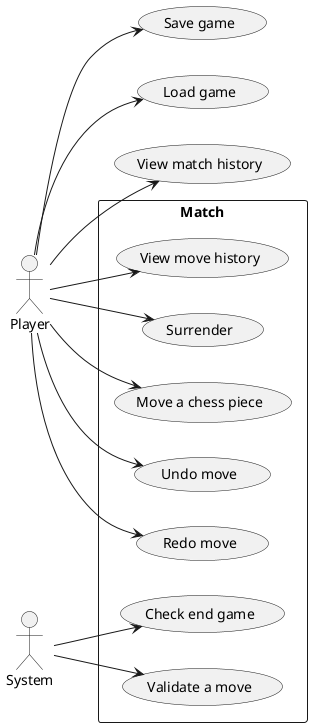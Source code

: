 @startuml "Use case"
left to right direction

actor Player

actor System

rectangle Match {
  usecase "Move a chess piece" as moveAChess
  usecase "Undo move" as undoMove
  usecase "Redo move" as redoMove
  usecase "View move history" as viewMoveHistory
  usecase "Check end game" as checkEndGame
  usecase "Validate a move" as validateAMove
  usecase "Surrender" as surrender
}

usecase "Save game" as saveGame
usecase "Load game" as loadGame
usecase "View match history" as viewMatchHistory

Player --> moveAChess
Player --> saveGame
Player --> loadGame
Player --> undoMove
Player --> redoMove
Player --> viewMoveHistory
Player --> surrender
Player --> viewMatchHistory

System --> checkEndGame
System --> validateAMove

@enduml
